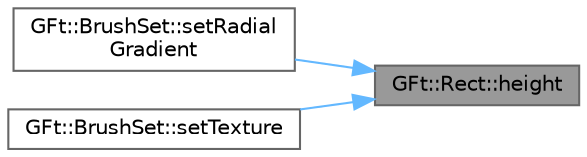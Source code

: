 digraph "GFt::Rect::height"
{
 // LATEX_PDF_SIZE
  bgcolor="transparent";
  edge [fontname=Helvetica,fontsize=10,labelfontname=Helvetica,labelfontsize=10];
  node [fontname=Helvetica,fontsize=10,shape=box,height=0.2,width=0.4];
  rankdir="RL";
  Node1 [id="Node000001",label="GFt::Rect::height",height=0.2,width=0.4,color="gray40", fillcolor="grey60", style="filled", fontcolor="black",tooltip="矩形高度"];
  Node1 -> Node2 [id="edge1_Node000001_Node000002",dir="back",color="steelblue1",style="solid",tooltip=" "];
  Node2 [id="Node000002",label="GFt::BrushSet::setRadial\lGradient",height=0.2,width=0.4,color="grey40", fillcolor="white", style="filled",URL="$class_g_ft_1_1_brush_set.html#a5020ab6ed63c6bf9a68a9a8fb2804642",tooltip="设置椭圆径向渐变画刷填充"];
  Node1 -> Node3 [id="edge2_Node000001_Node000003",dir="back",color="steelblue1",style="solid",tooltip=" "];
  Node3 [id="Node000003",label="GFt::BrushSet::setTexture",height=0.2,width=0.4,color="grey40", fillcolor="white", style="filled",URL="$class_g_ft_1_1_brush_set.html#a8b1552e222376bf942b66ae3931512e8",tooltip="设置纹理画刷填充"];
}
